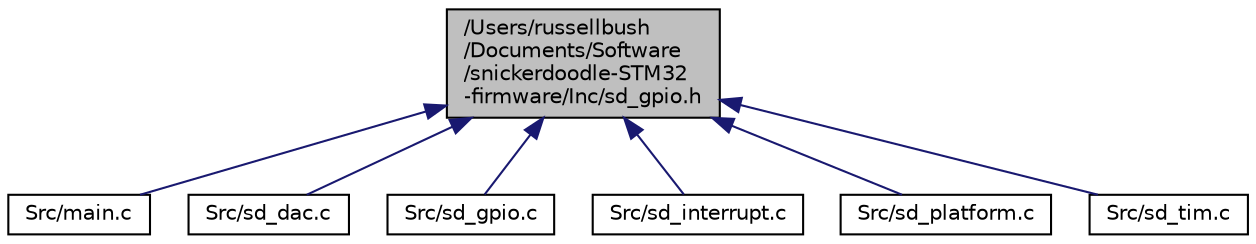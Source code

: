 digraph "/Users/russellbush/Documents/Software/snickerdoodle-STM32-firmware/Inc/sd_gpio.h"
{
  edge [fontname="Helvetica",fontsize="10",labelfontname="Helvetica",labelfontsize="10"];
  node [fontname="Helvetica",fontsize="10",shape=record];
  Node1 [label="/Users/russellbush\l/Documents/Software\l/snickerdoodle-STM32\l-firmware/Inc/sd_gpio.h",height=0.2,width=0.4,color="black", fillcolor="grey75", style="filled", fontcolor="black"];
  Node1 -> Node2 [dir="back",color="midnightblue",fontsize="10",style="solid"];
  Node2 [label="Src/main.c",height=0.2,width=0.4,color="black", fillcolor="white", style="filled",URL="$main_8c.html",tooltip="Platform Controller Main Program Body  FreeBSD. "];
  Node1 -> Node3 [dir="back",color="midnightblue",fontsize="10",style="solid"];
  Node3 [label="Src/sd_dac.c",height=0.2,width=0.4,color="black", fillcolor="white", style="filled",URL="$sd__dac_8c.html",tooltip="Digital to Analog Converter Configuration and Control  FreeBSD. "];
  Node1 -> Node4 [dir="back",color="midnightblue",fontsize="10",style="solid"];
  Node4 [label="Src/sd_gpio.c",height=0.2,width=0.4,color="black", fillcolor="white", style="filled",URL="$sd__gpio_8c.html",tooltip="GPIO Configuration and Control  FreeBSD. "];
  Node1 -> Node5 [dir="back",color="midnightblue",fontsize="10",style="solid"];
  Node5 [label="Src/sd_interrupt.c",height=0.2,width=0.4,color="black", fillcolor="white", style="filled",URL="$sd__interrupt_8c.html",tooltip="Interrupt Handlers  FreeBSD. "];
  Node1 -> Node6 [dir="back",color="midnightblue",fontsize="10",style="solid"];
  Node6 [label="Src/sd_platform.c",height=0.2,width=0.4,color="black", fillcolor="white", style="filled",URL="$sd__platform_8c.html",tooltip="Snickerdoodle Platform Controller Functions  FreeBSD. "];
  Node1 -> Node7 [dir="back",color="midnightblue",fontsize="10",style="solid"];
  Node7 [label="Src/sd_tim.c",height=0.2,width=0.4,color="black", fillcolor="white", style="filled",URL="$sd__tim_8c.html",tooltip="Timer Control Functions  FreeBSD. "];
}
